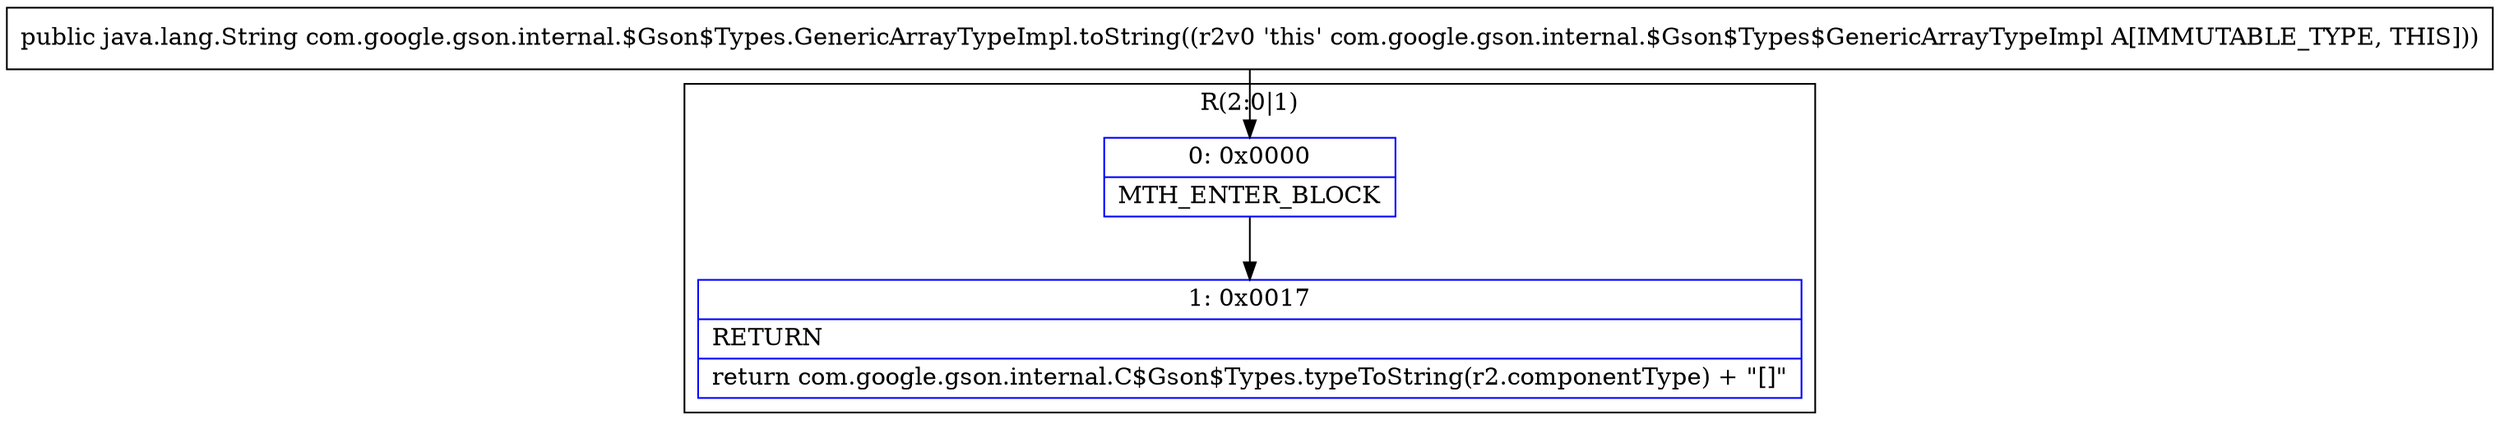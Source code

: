 digraph "CFG forcom.google.gson.internal.$Gson$Types.GenericArrayTypeImpl.toString()Ljava\/lang\/String;" {
subgraph cluster_Region_1394981878 {
label = "R(2:0|1)";
node [shape=record,color=blue];
Node_0 [shape=record,label="{0\:\ 0x0000|MTH_ENTER_BLOCK\l}"];
Node_1 [shape=record,label="{1\:\ 0x0017|RETURN\l|return com.google.gson.internal.C$Gson$Types.typeToString(r2.componentType) + \"[]\"\l}"];
}
MethodNode[shape=record,label="{public java.lang.String com.google.gson.internal.$Gson$Types.GenericArrayTypeImpl.toString((r2v0 'this' com.google.gson.internal.$Gson$Types$GenericArrayTypeImpl A[IMMUTABLE_TYPE, THIS])) }"];
MethodNode -> Node_0;
Node_0 -> Node_1;
}

